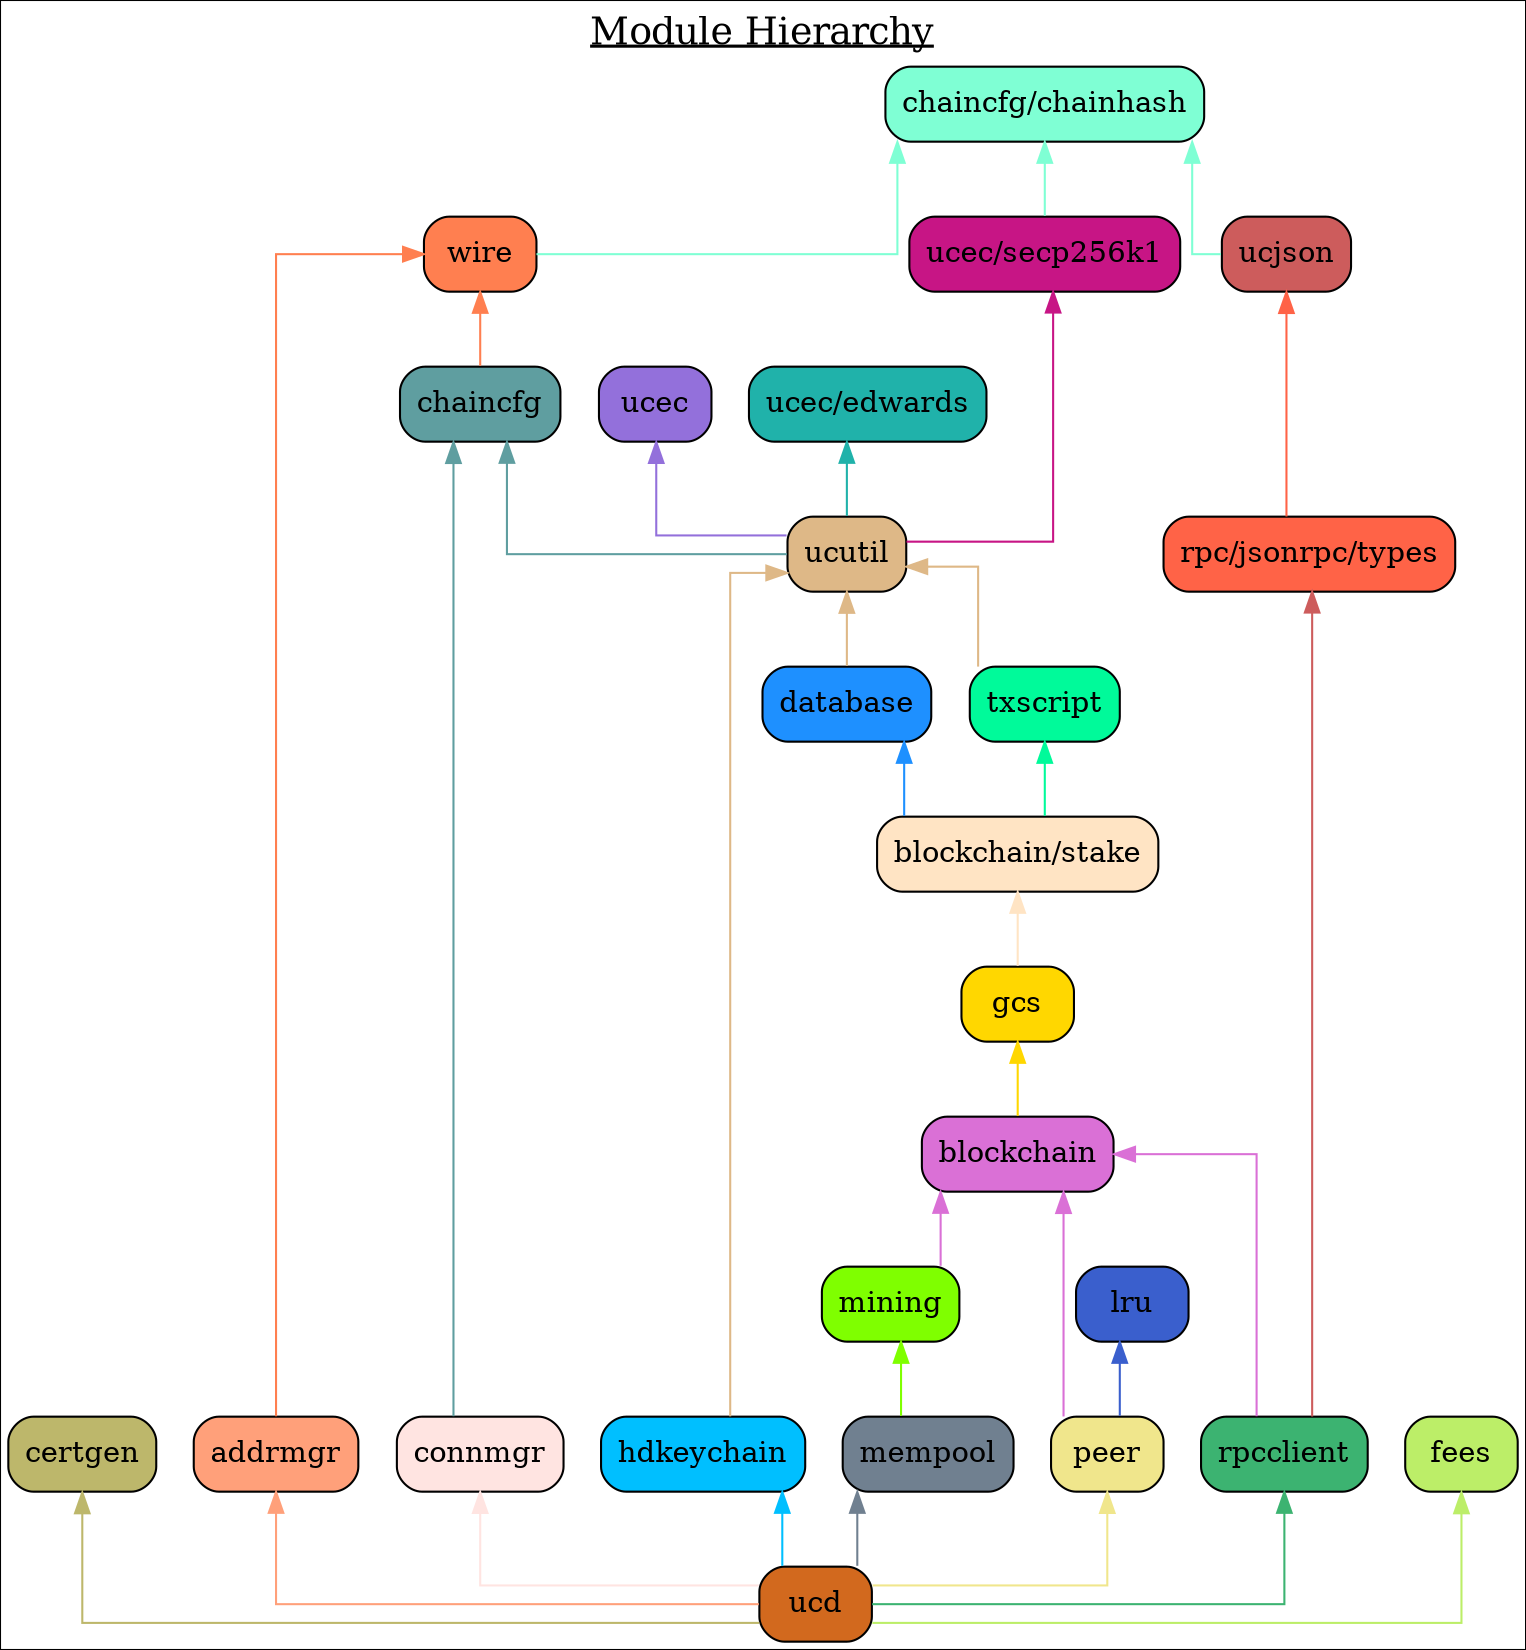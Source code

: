 digraph {
	graph [splines=ortho colorscheme=svg label=<<u>Module Hierarchy</u>> labelloc=t fontsize=18.0]
	node [shape=box style="filled, rounded"]

	certgen [label="certgen" fillcolor=darkkhaki]
	chainhash [label="chaincfg/chainhash" fillcolor=aquamarine]
	ucjson [label="ucjson" fillcolor=indianred]
	types [label="rpc/jsonrpc/types" fillcolor=tomato]
	wire [label="wire" fillcolor=coral]
	addrmgr [label="addrmgr" fillcolor=lightsalmon]
	chaincfg [label="chaincfg" fillcolor=cadetblue]
	connmgr [label="connmgr" fillcolor=mistyrose]
	ucec [label="ucec" fillcolor=mediumpurple]
	edwards [label="ucec/edwards" fillcolor=lightseagreen]
	secp256k1 [label="ucec/secp256k1" fillcolor=mediumvioletred]
	ucutil [label="ucutil" fillcolor=burlywood]
	database [label="database" fillcolor=dodgerblue]
	hdkeychain [label="hdkeychain" fillcolor=deepskyblue]
	txscript [label="txscript" fillcolor=mediumspringgreen]
	stake [label="blockchain/stake" fillcolor=bisque]
	gcs [label="gcs" fillcolor=gold]
	blockchain [label="blockchain" fillcolor=orchid]
	mempool [label="mempool" fillcolor=slategray]
	mining [label="mining" fillcolor=chartreuse]
	lru  [label="lru" fillcolor=royalblue3]
	peer [label="peer" fillcolor=khaki]
	rpcclient [label="rpcclient" fillcolor=mediumseagreen]
	fees [label="fees" fillcolor=darkolivegreen2]
	ucd [label="ucd" fillcolor=chocolate]

	{rank=same connmgr addrmgr hdkeychain peer rpcclient mempool}

	certgen
	chainhash -> ucjson [dir=back color=aquamarine]
	chainhash -> wire [dir=back color=aquamarine]
	wire -> addrmgr [dir=back color=coral]
	wire -> chaincfg [dir=back color=coral]
	chaincfg -> connmgr [dir=back color=cadetblue]
	chainhash -> secp256k1 [dir=back color=aquamarine]
	chaincfg -> ucutil [dir=back color=cadetblue]
	ucec -> ucutil [dir=back color=mediumpurple]
	edwards ->  ucutil [dir=back color=lightseagreen]
	secp256k1 ->  ucutil [dir=back color=mediumvioletred]
	ucutil -> database [dir=back color=burlywood]
	ucutil -> hdkeychain [dir=back color=burlywood]
	ucutil -> txscript [dir=back color=burlywood]
	database ->  stake [dir=back color=dodgerblue]
	txscript -> stake [dir=back color=mediumspringgreen]
	stake -> gcs [dir=back color=bisque]
	gcs -> blockchain [dir=back color=gold]
	blockchain -> mining [dir=back color=orchid]
	mining -> mempool [dir=back color=chartreuse]
	lru -> peer [dir=back color=royalblue3]
	blockchain -> peer [dir=back color=orchid]
	blockchain -> rpcclient [dir=back color=orchid]
	ucjson -> types [dir=back color=tomato]
	types -> rpcclient [dir=back color=indianred]

	fees -> ucd [dir=back color=darkolivegreen2]
	mempool -> ucd [dir=back color=slategray]
	certgen -> ucd [dir=back color=darkkhaki]
	addrmgr -> ucd [dir=back color=lightsalmon]
	hdkeychain -> ucd [dir=back color=deepskyblue]
	connmgr -> ucd [dir=back color=mistyrose]
	rpcclient -> ucd [dir=back color=mediumseagreen]
	peer -> ucd [dir=back color=khaki]
}
